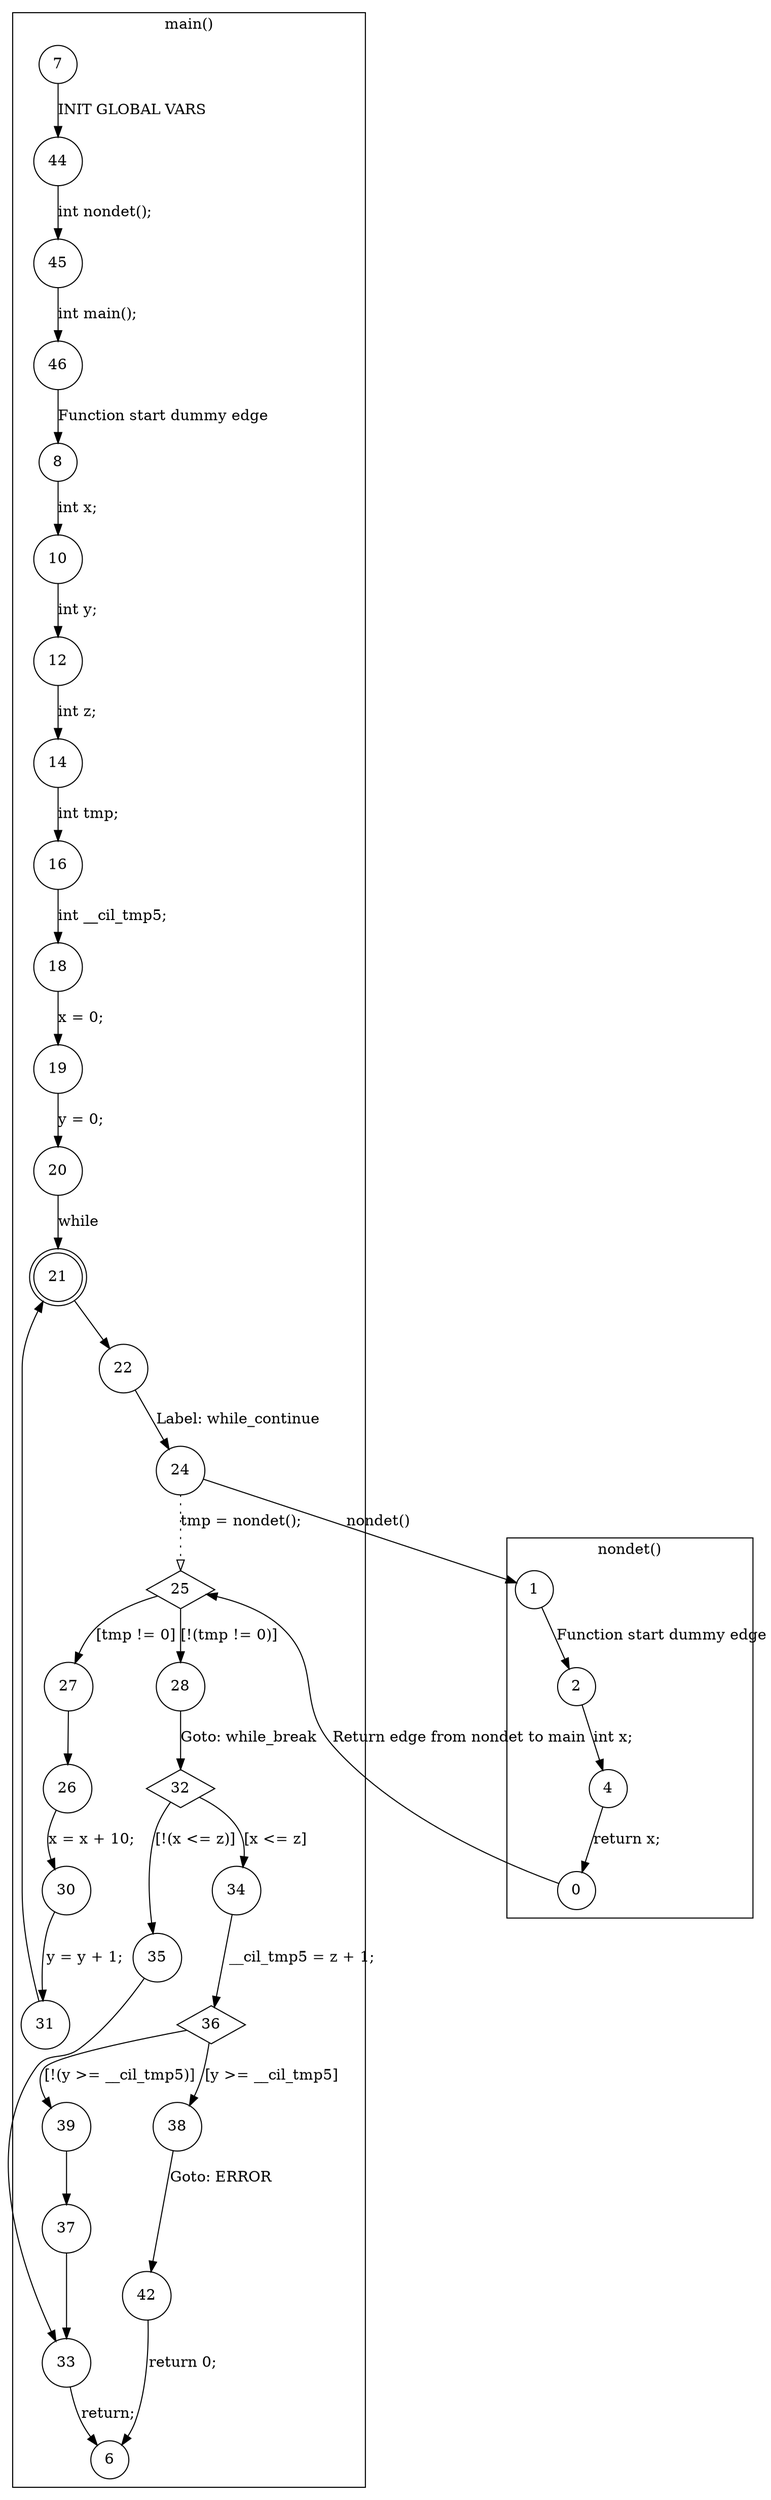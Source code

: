 digraph CFA {
21 [shape="doublecircle"]
25 [shape="diamond"]
25 [shape="diamond"]
32 [shape="diamond"]
32 [shape="diamond"]
36 [shape="diamond"]
36 [shape="diamond"]
node [shape="circle"]
subgraph cluster_nondet {
label="nondet()"
1 -> 2 [label="Function start dummy edge"]
2 -> 4 [label="int x;"]
4 -> 0 [label="return x;"]}
subgraph cluster_main {
label="main()"
7 -> 44 [label="INIT GLOBAL VARS"]
44 -> 45 [label="int nondet();"]
45 -> 46 [label="int main();"]
46 -> 8 [label="Function start dummy edge"]
8 -> 10 [label="int x;"]
10 -> 12 [label="int y;"]
12 -> 14 [label="int z;"]
14 -> 16 [label="int tmp;"]
16 -> 18 [label="int __cil_tmp5;"]
18 -> 19 [label="x = 0;"]
19 -> 20 [label="y = 0;"]
20 -> 21 [label="while"]
21 -> 22 [label=""]
22 -> 24 [label="Label: while_continue"]
24 -> 25 [label="tmp = nondet();" style="dotted" arrowhead="empty"]
25 -> 28 [label="[!(tmp != 0)]"]
25 -> 27 [label="[tmp != 0]"]
27 -> 26 [label=""]
26 -> 30 [label="x = x + 10;"]
30 -> 31 [label="y = y + 1;"]
31 -> 21 [label=""]
28 -> 32 [label="Goto: while_break"]
32 -> 35 [label="[!(x <= z)]"]
32 -> 34 [label="[x <= z]"]
34 -> 36 [label="__cil_tmp5 = z + 1;"]
36 -> 39 [label="[!(y >= __cil_tmp5)]"]
36 -> 38 [label="[y >= __cil_tmp5]"]
38 -> 42 [label="Goto: ERROR"]
42 -> 6 [label="return 0;"]
39 -> 37 [label=""]
37 -> 33 [label=""]
33 -> 6 [label="return;"]
35 -> 33 [label=""]}
24 -> 1 [label="nondet()"]
0 -> 25 [label="Return edge from nondet to main"]}